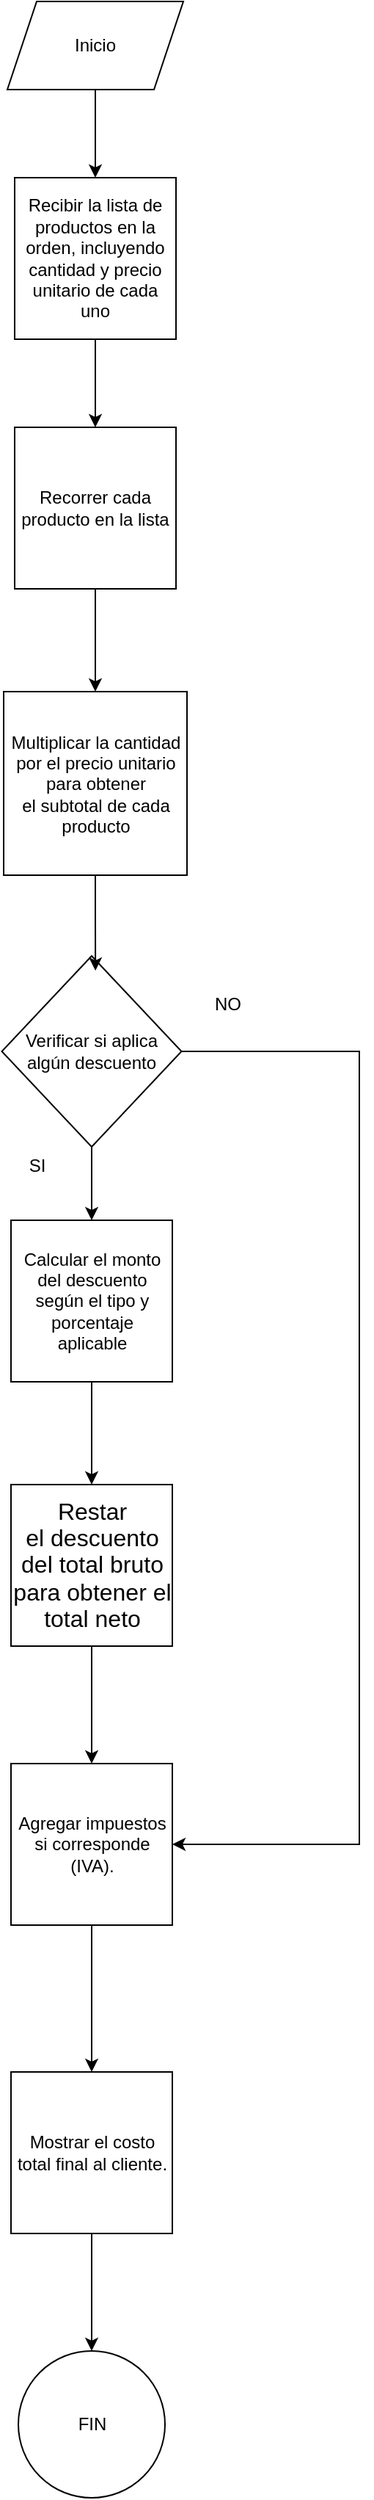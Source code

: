 <mxfile version="28.0.7">
  <diagram name="Página-1" id="RKQcOs8i7ruq7OD-eDvf">
    <mxGraphModel dx="805" dy="1599" grid="1" gridSize="10" guides="1" tooltips="1" connect="1" arrows="1" fold="1" page="1" pageScale="1" pageWidth="827" pageHeight="1169" math="0" shadow="0">
      <root>
        <mxCell id="0" />
        <mxCell id="1" parent="0" />
        <mxCell id="mC47HwToALD3jSsvjgy5-25" style="edgeStyle=orthogonalEdgeStyle;rounded=0;orthogonalLoop=1;jettySize=auto;html=1;exitX=0.5;exitY=1;exitDx=0;exitDy=0;entryX=0.5;entryY=0;entryDx=0;entryDy=0;" edge="1" parent="1" source="mC47HwToALD3jSsvjgy5-1" target="mC47HwToALD3jSsvjgy5-2">
          <mxGeometry relative="1" as="geometry" />
        </mxCell>
        <mxCell id="mC47HwToALD3jSsvjgy5-1" value="Inicio" style="shape=parallelogram;perimeter=parallelogramPerimeter;whiteSpace=wrap;html=1;fixedSize=1;" vertex="1" parent="1">
          <mxGeometry x="300" y="-1160" width="120" height="60" as="geometry" />
        </mxCell>
        <mxCell id="mC47HwToALD3jSsvjgy5-26" style="edgeStyle=orthogonalEdgeStyle;rounded=0;orthogonalLoop=1;jettySize=auto;html=1;exitX=0.5;exitY=1;exitDx=0;exitDy=0;entryX=0.5;entryY=0;entryDx=0;entryDy=0;" edge="1" parent="1" source="mC47HwToALD3jSsvjgy5-2" target="mC47HwToALD3jSsvjgy5-16">
          <mxGeometry relative="1" as="geometry" />
        </mxCell>
        <mxCell id="mC47HwToALD3jSsvjgy5-2" value="&lt;p class=&quot;MsoNormal&quot;&gt;Recibir la lista de productos en la orden, incluyendo&lt;br/&gt;cantidad y precio unitario de cada uno&lt;/p&gt;" style="whiteSpace=wrap;html=1;aspect=fixed;" vertex="1" parent="1">
          <mxGeometry x="305" y="-1040" width="110" height="110" as="geometry" />
        </mxCell>
        <mxCell id="mC47HwToALD3jSsvjgy5-27" style="edgeStyle=orthogonalEdgeStyle;rounded=0;orthogonalLoop=1;jettySize=auto;html=1;exitX=0.5;exitY=1;exitDx=0;exitDy=0;" edge="1" parent="1" source="mC47HwToALD3jSsvjgy5-16" target="mC47HwToALD3jSsvjgy5-17">
          <mxGeometry relative="1" as="geometry" />
        </mxCell>
        <mxCell id="mC47HwToALD3jSsvjgy5-16" value="&lt;p class=&quot;MsoNormal&quot;&gt;Recorrer cada producto en la lista&lt;/p&gt;" style="whiteSpace=wrap;html=1;aspect=fixed;" vertex="1" parent="1">
          <mxGeometry x="305" y="-870" width="110" height="110" as="geometry" />
        </mxCell>
        <mxCell id="mC47HwToALD3jSsvjgy5-17" value="&lt;p class=&quot;MsoNormal&quot;&gt;Multiplicar la cantidad por el precio unitario para obtener&lt;br/&gt;el subtotal de cada producto&lt;/p&gt;" style="whiteSpace=wrap;html=1;aspect=fixed;" vertex="1" parent="1">
          <mxGeometry x="297.5" y="-690" width="125" height="125" as="geometry" />
        </mxCell>
        <mxCell id="mC47HwToALD3jSsvjgy5-33" style="edgeStyle=orthogonalEdgeStyle;rounded=0;orthogonalLoop=1;jettySize=auto;html=1;entryX=0.5;entryY=0;entryDx=0;entryDy=0;" edge="1" parent="1" source="mC47HwToALD3jSsvjgy5-18" target="mC47HwToALD3jSsvjgy5-19">
          <mxGeometry relative="1" as="geometry" />
        </mxCell>
        <mxCell id="mC47HwToALD3jSsvjgy5-18" value="&lt;p class=&quot;MsoNormal&quot;&gt;Calcular el monto del descuento según el tipo y porcentaje&lt;br/&gt;aplicable&lt;/p&gt;" style="whiteSpace=wrap;html=1;aspect=fixed;" vertex="1" parent="1">
          <mxGeometry x="302.5" y="-330" width="110" height="110" as="geometry" />
        </mxCell>
        <mxCell id="mC47HwToALD3jSsvjgy5-41" style="edgeStyle=orthogonalEdgeStyle;rounded=0;orthogonalLoop=1;jettySize=auto;html=1;exitX=0.5;exitY=1;exitDx=0;exitDy=0;entryX=0.5;entryY=0;entryDx=0;entryDy=0;" edge="1" parent="1" source="mC47HwToALD3jSsvjgy5-19" target="mC47HwToALD3jSsvjgy5-22">
          <mxGeometry relative="1" as="geometry" />
        </mxCell>
        <mxCell id="mC47HwToALD3jSsvjgy5-19" value="&lt;p class=&quot;MsoNormal&quot;&gt;&lt;span style=&quot;font-size:12.0pt;line-height:115%;&lt;br/&gt;font-family:&amp;quot;Calibri&amp;quot;,sans-serif;mso-ascii-theme-font:minor-latin;mso-fareast-font-family:&lt;br/&gt;Calibri;mso-fareast-theme-font:minor-latin;mso-hansi-theme-font:minor-latin;&lt;br/&gt;mso-bidi-font-family:&amp;quot;Times New Roman&amp;quot;;mso-bidi-theme-font:minor-bidi;&lt;br/&gt;mso-ansi-language:ES-CR;mso-fareast-language:EN-US;mso-bidi-language:AR-SA&quot;&gt;Restar&lt;br/&gt;el descuento del total bruto para obtener el total neto&lt;/span&gt;&lt;/p&gt;" style="whiteSpace=wrap;html=1;aspect=fixed;" vertex="1" parent="1">
          <mxGeometry x="302.5" y="-150" width="110" height="110" as="geometry" />
        </mxCell>
        <mxCell id="mC47HwToALD3jSsvjgy5-32" style="edgeStyle=orthogonalEdgeStyle;rounded=0;orthogonalLoop=1;jettySize=auto;html=1;exitX=0.5;exitY=1;exitDx=0;exitDy=0;entryX=0.5;entryY=0;entryDx=0;entryDy=0;" edge="1" parent="1" source="mC47HwToALD3jSsvjgy5-21" target="mC47HwToALD3jSsvjgy5-18">
          <mxGeometry relative="1" as="geometry" />
        </mxCell>
        <mxCell id="mC47HwToALD3jSsvjgy5-52" style="edgeStyle=orthogonalEdgeStyle;rounded=0;orthogonalLoop=1;jettySize=auto;html=1;entryX=1;entryY=0.5;entryDx=0;entryDy=0;" edge="1" parent="1" source="mC47HwToALD3jSsvjgy5-21" target="mC47HwToALD3jSsvjgy5-22">
          <mxGeometry relative="1" as="geometry">
            <mxPoint x="420" y="90" as="targetPoint" />
            <Array as="points">
              <mxPoint x="540" y="-445" />
              <mxPoint x="540" y="95" />
            </Array>
          </mxGeometry>
        </mxCell>
        <mxCell id="mC47HwToALD3jSsvjgy5-21" value="&lt;p class=&quot;MsoNormal&quot;&gt;Verificar si aplica algún descuento&lt;/p&gt;" style="rhombus;whiteSpace=wrap;html=1;" vertex="1" parent="1">
          <mxGeometry x="296.25" y="-510" width="122.5" height="130" as="geometry" />
        </mxCell>
        <mxCell id="mC47HwToALD3jSsvjgy5-38" style="edgeStyle=orthogonalEdgeStyle;rounded=0;orthogonalLoop=1;jettySize=auto;html=1;" edge="1" parent="1" source="mC47HwToALD3jSsvjgy5-22" target="mC47HwToALD3jSsvjgy5-23">
          <mxGeometry relative="1" as="geometry" />
        </mxCell>
        <mxCell id="mC47HwToALD3jSsvjgy5-22" value="&lt;p class=&quot;MsoNormal&quot;&gt;Agregar impuestos si corresponde (IVA).&lt;/p&gt;" style="whiteSpace=wrap;html=1;aspect=fixed;" vertex="1" parent="1">
          <mxGeometry x="302.5" y="40" width="110" height="110" as="geometry" />
        </mxCell>
        <mxCell id="mC47HwToALD3jSsvjgy5-39" style="edgeStyle=orthogonalEdgeStyle;rounded=0;orthogonalLoop=1;jettySize=auto;html=1;exitX=0.5;exitY=1;exitDx=0;exitDy=0;entryX=0.5;entryY=0;entryDx=0;entryDy=0;" edge="1" parent="1" source="mC47HwToALD3jSsvjgy5-23" target="mC47HwToALD3jSsvjgy5-24">
          <mxGeometry relative="1" as="geometry" />
        </mxCell>
        <mxCell id="mC47HwToALD3jSsvjgy5-23" value="&lt;p class=&quot;MsoNormal&quot;&gt;Mostrar el costo total final al cliente.&lt;/p&gt;" style="whiteSpace=wrap;html=1;aspect=fixed;" vertex="1" parent="1">
          <mxGeometry x="302.5" y="250" width="110" height="110" as="geometry" />
        </mxCell>
        <mxCell id="mC47HwToALD3jSsvjgy5-24" value="FIN" style="ellipse;whiteSpace=wrap;html=1;aspect=fixed;" vertex="1" parent="1">
          <mxGeometry x="307.5" y="440" width="100" height="100" as="geometry" />
        </mxCell>
        <mxCell id="mC47HwToALD3jSsvjgy5-31" style="edgeStyle=orthogonalEdgeStyle;rounded=0;orthogonalLoop=1;jettySize=auto;html=1;entryX=0.521;entryY=0.077;entryDx=0;entryDy=0;entryPerimeter=0;" edge="1" parent="1" source="mC47HwToALD3jSsvjgy5-17" target="mC47HwToALD3jSsvjgy5-21">
          <mxGeometry relative="1" as="geometry" />
        </mxCell>
        <mxCell id="mC47HwToALD3jSsvjgy5-54" value="SI" style="text;html=1;align=center;verticalAlign=middle;resizable=0;points=[];autosize=1;strokeColor=none;fillColor=none;" vertex="1" parent="1">
          <mxGeometry x="305" y="-382" width="30" height="30" as="geometry" />
        </mxCell>
        <mxCell id="mC47HwToALD3jSsvjgy5-55" value="NO" style="text;html=1;align=center;verticalAlign=middle;resizable=0;points=[];autosize=1;strokeColor=none;fillColor=none;" vertex="1" parent="1">
          <mxGeometry x="430" y="-492" width="40" height="30" as="geometry" />
        </mxCell>
      </root>
    </mxGraphModel>
  </diagram>
</mxfile>
